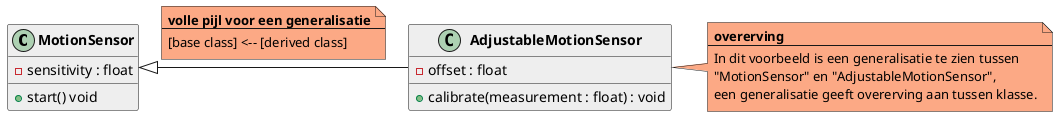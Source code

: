 @startuml
'https://plantuml.com/class-diagram

class class1 as "**MotionSensor**" #EEEEEE {
    {field} - sensitivity : float
    {method} + start() void
}

class class2 as "**AdjustableMotionSensor**" #EEEEEE {
    {field} - offset : float
    {method} + calibrate(measurement : float) : void
}

class2 -left-|> class1
note on link #FCA985
    **volle pijl voor een generalisatie**
    --
    [base class] <-- [derived class]
end note

note right of class2 #FCA985
    **overerving**
    --
    In dit voorbeeld is een generalisatie te zien tussen
    "MotionSensor" en "AdjustableMotionSensor",
    een generalisatie geeft overerving aan tussen klasse.
end note

@enduml